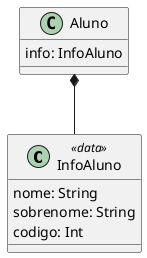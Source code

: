 @startuml

class InfoAluno <<data>> {
    nome: String
    sobrenome: String
    codigo: Int
}

class Aluno {
    info: InfoAluno
}

Aluno *-- InfoAluno

@enduml